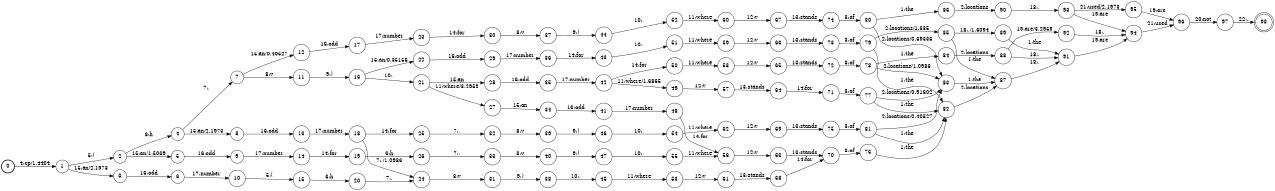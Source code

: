digraph FST {
rankdir = LR;
size = "8.5,11";
label = "";
center = 1;
orientation = Portrait;
ranksep = "0.4";
nodesep = "0.25";
0 [label = "0", shape = circle, style = bold, fontsize = 14]
	0 -> 1 [label = "4:cp/1.4404", fontsize = 14];
1 [label = "1", shape = circle, style = solid, fontsize = 14]
	1 -> 2 [label = "5:(", fontsize = 14];
	1 -> 3 [label = "15:an/2.1973", fontsize = 14];
2 [label = "2", shape = circle, style = solid, fontsize = 14]
	2 -> 4 [label = "6:h", fontsize = 14];
	2 -> 5 [label = "15:an/1.5039", fontsize = 14];
3 [label = "3", shape = circle, style = solid, fontsize = 14]
	3 -> 6 [label = "16:odd", fontsize = 14];
4 [label = "4", shape = circle, style = solid, fontsize = 14]
	4 -> 7 [label = "7:,", fontsize = 14];
	4 -> 8 [label = "15:an/2.1973", fontsize = 14];
5 [label = "5", shape = circle, style = solid, fontsize = 14]
	5 -> 9 [label = "16:odd", fontsize = 14];
6 [label = "6", shape = circle, style = solid, fontsize = 14]
	6 -> 10 [label = "17:number", fontsize = 14];
7 [label = "7", shape = circle, style = solid, fontsize = 14]
	7 -> 11 [label = "8:v", fontsize = 14];
	7 -> 12 [label = "15:an/0.40527", fontsize = 14];
8 [label = "8", shape = circle, style = solid, fontsize = 14]
	8 -> 13 [label = "16:odd", fontsize = 14];
9 [label = "9", shape = circle, style = solid, fontsize = 14]
	9 -> 14 [label = "17:number", fontsize = 14];
10 [label = "10", shape = circle, style = solid, fontsize = 14]
	10 -> 15 [label = "5:(", fontsize = 14];
11 [label = "11", shape = circle, style = solid, fontsize = 14]
	11 -> 16 [label = "9:)", fontsize = 14];
12 [label = "12", shape = circle, style = solid, fontsize = 14]
	12 -> 17 [label = "16:odd", fontsize = 14];
13 [label = "13", shape = circle, style = solid, fontsize = 14]
	13 -> 18 [label = "17:number", fontsize = 14];
14 [label = "14", shape = circle, style = solid, fontsize = 14]
	14 -> 19 [label = "14:for", fontsize = 14];
15 [label = "15", shape = circle, style = solid, fontsize = 14]
	15 -> 20 [label = "6:h", fontsize = 14];
16 [label = "16", shape = circle, style = solid, fontsize = 14]
	16 -> 21 [label = "10:,", fontsize = 14];
	16 -> 22 [label = "15:an/0.35156", fontsize = 14];
17 [label = "17", shape = circle, style = solid, fontsize = 14]
	17 -> 23 [label = "17:number", fontsize = 14];
18 [label = "18", shape = circle, style = solid, fontsize = 14]
	18 -> 24 [label = "7:,/1.0986", fontsize = 14];
	18 -> 25 [label = "14:for", fontsize = 14];
19 [label = "19", shape = circle, style = solid, fontsize = 14]
	19 -> 26 [label = "6:h", fontsize = 14];
20 [label = "20", shape = circle, style = solid, fontsize = 14]
	20 -> 24 [label = "7:,", fontsize = 14];
21 [label = "21", shape = circle, style = solid, fontsize = 14]
	21 -> 27 [label = "11:where/3.2959", fontsize = 14];
	21 -> 28 [label = "15:an", fontsize = 14];
22 [label = "22", shape = circle, style = solid, fontsize = 14]
	22 -> 29 [label = "16:odd", fontsize = 14];
23 [label = "23", shape = circle, style = solid, fontsize = 14]
	23 -> 30 [label = "14:for", fontsize = 14];
24 [label = "24", shape = circle, style = solid, fontsize = 14]
	24 -> 31 [label = "8:v", fontsize = 14];
25 [label = "25", shape = circle, style = solid, fontsize = 14]
	25 -> 32 [label = "7:,", fontsize = 14];
26 [label = "26", shape = circle, style = solid, fontsize = 14]
	26 -> 33 [label = "7:,", fontsize = 14];
27 [label = "27", shape = circle, style = solid, fontsize = 14]
	27 -> 34 [label = "15:an", fontsize = 14];
28 [label = "28", shape = circle, style = solid, fontsize = 14]
	28 -> 35 [label = "16:odd", fontsize = 14];
29 [label = "29", shape = circle, style = solid, fontsize = 14]
	29 -> 36 [label = "17:number", fontsize = 14];
30 [label = "30", shape = circle, style = solid, fontsize = 14]
	30 -> 37 [label = "8:v", fontsize = 14];
31 [label = "31", shape = circle, style = solid, fontsize = 14]
	31 -> 38 [label = "9:)", fontsize = 14];
32 [label = "32", shape = circle, style = solid, fontsize = 14]
	32 -> 39 [label = "8:v", fontsize = 14];
33 [label = "33", shape = circle, style = solid, fontsize = 14]
	33 -> 40 [label = "8:v", fontsize = 14];
34 [label = "34", shape = circle, style = solid, fontsize = 14]
	34 -> 41 [label = "16:odd", fontsize = 14];
35 [label = "35", shape = circle, style = solid, fontsize = 14]
	35 -> 42 [label = "17:number", fontsize = 14];
36 [label = "36", shape = circle, style = solid, fontsize = 14]
	36 -> 43 [label = "14:for", fontsize = 14];
37 [label = "37", shape = circle, style = solid, fontsize = 14]
	37 -> 44 [label = "9:)", fontsize = 14];
38 [label = "38", shape = circle, style = solid, fontsize = 14]
	38 -> 45 [label = "10:,", fontsize = 14];
39 [label = "39", shape = circle, style = solid, fontsize = 14]
	39 -> 46 [label = "9:)", fontsize = 14];
40 [label = "40", shape = circle, style = solid, fontsize = 14]
	40 -> 47 [label = "9:)", fontsize = 14];
41 [label = "41", shape = circle, style = solid, fontsize = 14]
	41 -> 48 [label = "17:number", fontsize = 14];
42 [label = "42", shape = circle, style = solid, fontsize = 14]
	42 -> 49 [label = "11:where/1.6865", fontsize = 14];
	42 -> 50 [label = "14:for", fontsize = 14];
43 [label = "43", shape = circle, style = solid, fontsize = 14]
	43 -> 51 [label = "10:,", fontsize = 14];
44 [label = "44", shape = circle, style = solid, fontsize = 14]
	44 -> 52 [label = "10:,", fontsize = 14];
45 [label = "45", shape = circle, style = solid, fontsize = 14]
	45 -> 53 [label = "11:where", fontsize = 14];
46 [label = "46", shape = circle, style = solid, fontsize = 14]
	46 -> 54 [label = "10:,", fontsize = 14];
47 [label = "47", shape = circle, style = solid, fontsize = 14]
	47 -> 55 [label = "10:,", fontsize = 14];
48 [label = "48", shape = circle, style = solid, fontsize = 14]
	48 -> 56 [label = "14:for", fontsize = 14];
49 [label = "49", shape = circle, style = solid, fontsize = 14]
	49 -> 57 [label = "12:v", fontsize = 14];
50 [label = "50", shape = circle, style = solid, fontsize = 14]
	50 -> 58 [label = "11:where", fontsize = 14];
51 [label = "51", shape = circle, style = solid, fontsize = 14]
	51 -> 59 [label = "11:where", fontsize = 14];
52 [label = "52", shape = circle, style = solid, fontsize = 14]
	52 -> 60 [label = "11:where", fontsize = 14];
53 [label = "53", shape = circle, style = solid, fontsize = 14]
	53 -> 61 [label = "12:v", fontsize = 14];
54 [label = "54", shape = circle, style = solid, fontsize = 14]
	54 -> 62 [label = "11:where", fontsize = 14];
55 [label = "55", shape = circle, style = solid, fontsize = 14]
	55 -> 56 [label = "11:where", fontsize = 14];
56 [label = "56", shape = circle, style = solid, fontsize = 14]
	56 -> 63 [label = "12:v", fontsize = 14];
57 [label = "57", shape = circle, style = solid, fontsize = 14]
	57 -> 64 [label = "13:stands", fontsize = 14];
58 [label = "58", shape = circle, style = solid, fontsize = 14]
	58 -> 65 [label = "12:v", fontsize = 14];
59 [label = "59", shape = circle, style = solid, fontsize = 14]
	59 -> 66 [label = "12:v", fontsize = 14];
60 [label = "60", shape = circle, style = solid, fontsize = 14]
	60 -> 67 [label = "12:v", fontsize = 14];
61 [label = "61", shape = circle, style = solid, fontsize = 14]
	61 -> 68 [label = "13:stands", fontsize = 14];
62 [label = "62", shape = circle, style = solid, fontsize = 14]
	62 -> 69 [label = "12:v", fontsize = 14];
63 [label = "63", shape = circle, style = solid, fontsize = 14]
	63 -> 70 [label = "13:stands", fontsize = 14];
64 [label = "64", shape = circle, style = solid, fontsize = 14]
	64 -> 71 [label = "14:for", fontsize = 14];
65 [label = "65", shape = circle, style = solid, fontsize = 14]
	65 -> 72 [label = "13:stands", fontsize = 14];
66 [label = "66", shape = circle, style = solid, fontsize = 14]
	66 -> 73 [label = "13:stands", fontsize = 14];
67 [label = "67", shape = circle, style = solid, fontsize = 14]
	67 -> 74 [label = "13:stands", fontsize = 14];
68 [label = "68", shape = circle, style = solid, fontsize = 14]
	68 -> 70 [label = "14:for", fontsize = 14];
69 [label = "69", shape = circle, style = solid, fontsize = 14]
	69 -> 75 [label = "13:stands", fontsize = 14];
70 [label = "70", shape = circle, style = solid, fontsize = 14]
	70 -> 76 [label = "3:of", fontsize = 14];
71 [label = "71", shape = circle, style = solid, fontsize = 14]
	71 -> 77 [label = "3:of", fontsize = 14];
72 [label = "72", shape = circle, style = solid, fontsize = 14]
	72 -> 78 [label = "3:of", fontsize = 14];
73 [label = "73", shape = circle, style = solid, fontsize = 14]
	73 -> 79 [label = "3:of", fontsize = 14];
74 [label = "74", shape = circle, style = solid, fontsize = 14]
	74 -> 80 [label = "3:of", fontsize = 14];
75 [label = "75", shape = circle, style = solid, fontsize = 14]
	75 -> 81 [label = "3:of", fontsize = 14];
76 [label = "76", shape = circle, style = solid, fontsize = 14]
	76 -> 82 [label = "1:the", fontsize = 14];
77 [label = "77", shape = circle, style = solid, fontsize = 14]
	77 -> 82 [label = "1:the", fontsize = 14];
	77 -> 83 [label = "2:locations/0.91602", fontsize = 14];
78 [label = "78", shape = circle, style = solid, fontsize = 14]
	78 -> 84 [label = "1:the", fontsize = 14];
	78 -> 83 [label = "2:locations/1.0986", fontsize = 14];
79 [label = "79", shape = circle, style = solid, fontsize = 14]
	79 -> 82 [label = "1:the", fontsize = 14];
	79 -> 85 [label = "2:locations/1.335", fontsize = 14];
80 [label = "80", shape = circle, style = solid, fontsize = 14]
	80 -> 86 [label = "1:the", fontsize = 14];
	80 -> 83 [label = "2:locations/0.69336", fontsize = 14];
81 [label = "81", shape = circle, style = solid, fontsize = 14]
	81 -> 82 [label = "1:the", fontsize = 14];
	81 -> 83 [label = "2:locations/0.40527", fontsize = 14];
82 [label = "82", shape = circle, style = solid, fontsize = 14]
	82 -> 87 [label = "2:locations", fontsize = 14];
83 [label = "83", shape = circle, style = solid, fontsize = 14]
	83 -> 87 [label = "1:the", fontsize = 14];
84 [label = "84", shape = circle, style = solid, fontsize = 14]
	84 -> 88 [label = "2:locations", fontsize = 14];
85 [label = "85", shape = circle, style = solid, fontsize = 14]
	85 -> 87 [label = "1:the", fontsize = 14];
	85 -> 89 [label = "18:,/1.6094", fontsize = 14];
86 [label = "86", shape = circle, style = solid, fontsize = 14]
	86 -> 90 [label = "2:locations", fontsize = 14];
87 [label = "87", shape = circle, style = solid, fontsize = 14]
	87 -> 91 [label = "18:,", fontsize = 14];
88 [label = "88", shape = circle, style = solid, fontsize = 14]
	88 -> 91 [label = "18:,", fontsize = 14];
	88 -> 92 [label = "19:are/3.2959", fontsize = 14];
89 [label = "89", shape = circle, style = solid, fontsize = 14]
	89 -> 91 [label = "1:the", fontsize = 14];
90 [label = "90", shape = circle, style = solid, fontsize = 14]
	90 -> 93 [label = "18:,", fontsize = 14];
91 [label = "91", shape = circle, style = solid, fontsize = 14]
	91 -> 94 [label = "19:are", fontsize = 14];
92 [label = "92", shape = circle, style = solid, fontsize = 14]
	92 -> 94 [label = "18:,", fontsize = 14];
93 [label = "93", shape = circle, style = solid, fontsize = 14]
	93 -> 94 [label = "19:are", fontsize = 14];
	93 -> 95 [label = "21:used/2.1973", fontsize = 14];
94 [label = "94", shape = circle, style = solid, fontsize = 14]
	94 -> 96 [label = "21:used", fontsize = 14];
95 [label = "95", shape = circle, style = solid, fontsize = 14]
	95 -> 96 [label = "19:are", fontsize = 14];
96 [label = "96", shape = circle, style = solid, fontsize = 14]
	96 -> 97 [label = "20:not", fontsize = 14];
97 [label = "97", shape = circle, style = solid, fontsize = 14]
	97 -> 98 [label = "22:.", fontsize = 14];
98 [label = "98", shape = doublecircle, style = solid, fontsize = 14]
}
